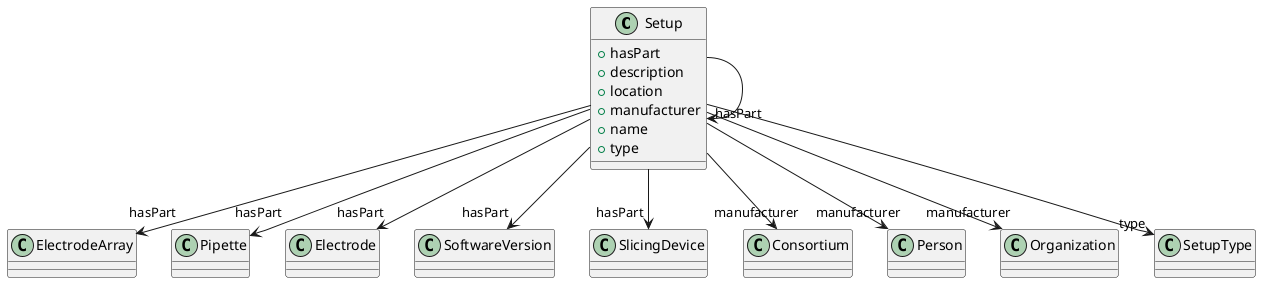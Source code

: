 @startuml
class Setup {
+hasPart
+description
+location
+manufacturer
+name
+type

}
Setup -d-> "hasPart" ElectrodeArray
Setup -d-> "hasPart" Pipette
Setup -d-> "hasPart" Electrode
Setup -d-> "hasPart" Setup
Setup -d-> "hasPart" SoftwareVersion
Setup -d-> "hasPart" SlicingDevice
Setup -d-> "manufacturer" Consortium
Setup -d-> "manufacturer" Person
Setup -d-> "manufacturer" Organization
Setup -d-> "type" SetupType

@enduml